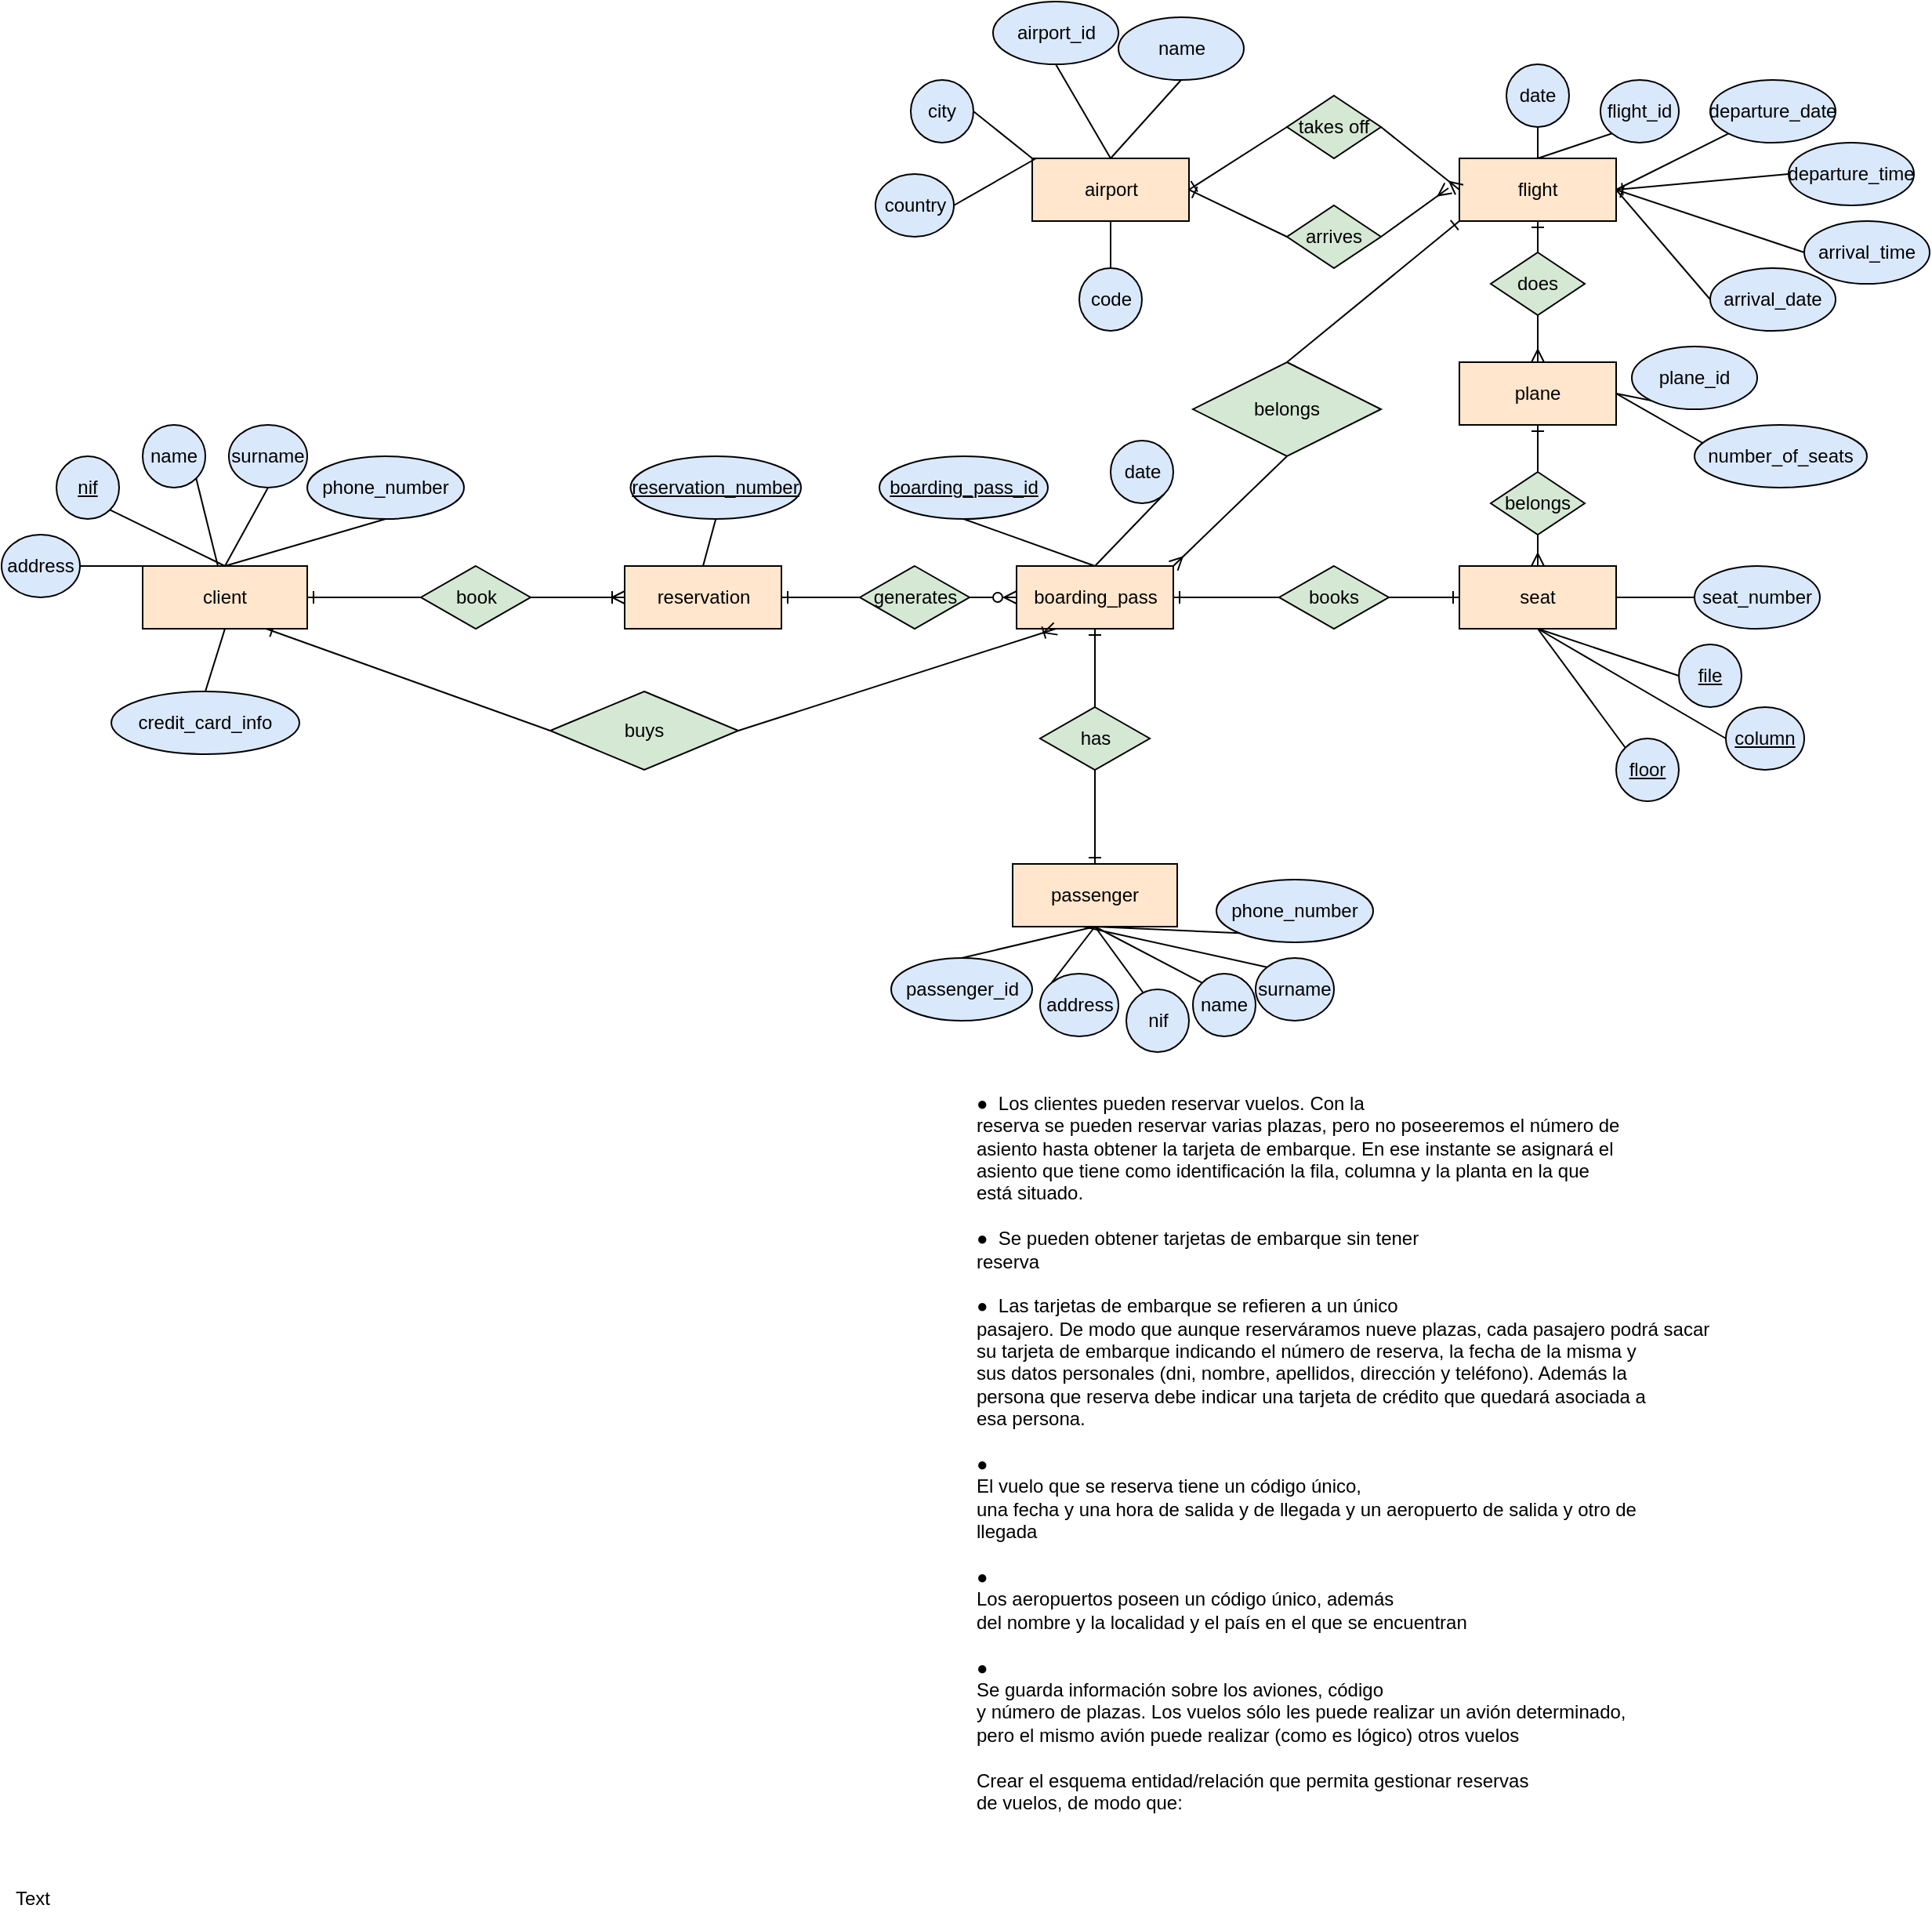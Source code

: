 <mxfile version="12.4.2" type="device" pages="1"><diagram id="YPiAb-0Jliq-BiaO1M0N" name="Página-1"><mxGraphModel dx="2249" dy="1965" grid="1" gridSize="10" guides="1" tooltips="1" connect="1" arrows="1" fold="1" page="1" pageScale="1" pageWidth="827" pageHeight="1169" math="0" shadow="0"><root><mxCell id="0"/><mxCell id="1" parent="0"/><mxCell id="hg5aaU8HKv4OHXxPoz8n-1" value="&lt;br&gt;&lt;br&gt;●&amp;nbsp;&amp;nbsp;Los clientes pueden reservar vuelos. Con la&lt;br&gt;reserva se pueden reservar varias plazas, pero no poseeremos el número de&lt;br&gt;asiento hasta obtener la tarjeta de embarque. En ese instante se asignará el&lt;br&gt;asiento que tiene como identificación la fila, columna y la planta en la que&lt;br&gt;está situado.&lt;br&gt;&lt;br&gt;●&amp;nbsp; Se pueden obtener tarjetas de embarque sin tener&lt;br&gt;reserva&lt;br&gt;&lt;br&gt;●&amp;nbsp;&amp;nbsp;Las tarjetas de embarque se refieren a un único&lt;br&gt;pasajero. De modo que aunque reserváramos nueve plazas, cada pasajero podrá sacar&lt;br&gt;su tarjeta de embarque indicando el número de reserva, la fecha de la misma y&lt;br&gt;sus datos personales (dni, nombre, apellidos, dirección y teléfono). Además la&lt;br&gt;persona que reserva debe indicar una tarjeta de crédito que quedará asociada a&lt;br&gt;esa persona.&lt;br&gt;&lt;br&gt;●&amp;nbsp;&amp;nbsp;&amp;nbsp;&amp;nbsp;&amp;nbsp;&amp;nbsp;&amp;nbsp;&lt;br&gt;El vuelo que se reserva tiene un código único,&lt;br&gt;una fecha y una hora de salida y de llegada y un aeropuerto de salida y otro de&lt;br&gt;llegada&lt;br&gt;&lt;br&gt;●&amp;nbsp;&amp;nbsp;&amp;nbsp;&amp;nbsp;&amp;nbsp;&amp;nbsp;&amp;nbsp;&lt;br&gt;Los aeropuertos poseen un código único, además&lt;br&gt;del nombre y la localidad y el país en el que se encuentran&lt;br&gt;&lt;br&gt;●&amp;nbsp;&amp;nbsp;&amp;nbsp;&amp;nbsp;&amp;nbsp;&amp;nbsp;&amp;nbsp;&lt;br&gt;Se guarda información sobre los aviones, código&lt;br&gt;y número de plazas. Los vuelos sólo les puede realizar un avión determinado,&lt;br&gt;pero el mismo avión puede realizar (como es lógico) otros vuelos&lt;br&gt;&lt;br&gt;Crear el esquema entidad/relación que permita gestionar reservas&lt;br&gt;de vuelos, de modo que:" style="text;html=1;" parent="1" vertex="1"><mxGeometry x="200" y="500" width="470" height="510" as="geometry"/></mxCell><mxCell id="hg5aaU8HKv4OHXxPoz8n-66" style="edgeStyle=none;rounded=0;orthogonalLoop=1;jettySize=auto;html=1;exitX=0.75;exitY=1;exitDx=0;exitDy=0;entryX=0;entryY=0.5;entryDx=0;entryDy=0;endArrow=none;endFill=0;startArrow=ERone;startFill=0;strokeColor=#000000;" parent="1" source="hg5aaU8HKv4OHXxPoz8n-2" target="hg5aaU8HKv4OHXxPoz8n-64" edge="1"><mxGeometry relative="1" as="geometry"><mxPoint x="-122.5" y="290" as="targetPoint"/></mxGeometry></mxCell><mxCell id="hg5aaU8HKv4OHXxPoz8n-2" value="client" style="whiteSpace=wrap;html=1;align=center;fillColor=#ffe6cc;strokeColor=#000000;" parent="1" vertex="1"><mxGeometry x="-330" y="200" width="105" height="40" as="geometry"/></mxCell><mxCell id="hg5aaU8HKv4OHXxPoz8n-3" value="plane" style="whiteSpace=wrap;html=1;align=center;fillColor=#ffe6cc;strokeColor=#000000;" parent="1" vertex="1"><mxGeometry x="510" y="70" width="100" height="40" as="geometry"/></mxCell><mxCell id="hg5aaU8HKv4OHXxPoz8n-47" style="edgeStyle=orthogonalEdgeStyle;rounded=0;orthogonalLoop=1;jettySize=auto;html=1;exitX=1;exitY=0.5;exitDx=0;exitDy=0;entryX=0;entryY=0.5;entryDx=0;entryDy=0;endArrow=none;endFill=0;startArrow=ERone;startFill=0;fillColor=#d5e8d4;strokeColor=#000000;" parent="1" source="hg5aaU8HKv4OHXxPoz8n-7" target="hg5aaU8HKv4OHXxPoz8n-43" edge="1"><mxGeometry relative="1" as="geometry"/></mxCell><mxCell id="hg5aaU8HKv4OHXxPoz8n-98" style="edgeStyle=none;rounded=0;orthogonalLoop=1;jettySize=auto;html=1;exitX=1;exitY=0;exitDx=0;exitDy=0;entryX=0.5;entryY=1;entryDx=0;entryDy=0;startArrow=ERmany;startFill=0;endArrow=none;endFill=0;fillColor=#d5e8d4;strokeColor=#000000;" parent="1" source="hg5aaU8HKv4OHXxPoz8n-7" target="hg5aaU8HKv4OHXxPoz8n-97" edge="1"><mxGeometry relative="1" as="geometry"/></mxCell><mxCell id="hg5aaU8HKv4OHXxPoz8n-7" value="boarding_pass" style="whiteSpace=wrap;html=1;align=center;fillColor=#ffe6cc;strokeColor=#000000;" parent="1" vertex="1"><mxGeometry x="227.5" y="200" width="100" height="40" as="geometry"/></mxCell><mxCell id="hg5aaU8HKv4OHXxPoz8n-51" style="rounded=0;orthogonalLoop=1;jettySize=auto;html=1;exitX=1;exitY=1;exitDx=0;exitDy=0;entryX=0.5;entryY=0;entryDx=0;entryDy=0;endArrow=none;endFill=0;fillColor=#dae8fc;strokeColor=#000000;" parent="1" source="hg5aaU8HKv4OHXxPoz8n-8" target="hg5aaU8HKv4OHXxPoz8n-2" edge="1"><mxGeometry relative="1" as="geometry"/></mxCell><mxCell id="hg5aaU8HKv4OHXxPoz8n-8" value="&lt;u&gt;nif&lt;/u&gt;" style="ellipse;whiteSpace=wrap;html=1;align=center;fillColor=#dae8fc;strokeColor=#000000;" parent="1" vertex="1"><mxGeometry x="-385" y="130" width="40" height="40" as="geometry"/></mxCell><mxCell id="hg5aaU8HKv4OHXxPoz8n-53" style="edgeStyle=none;rounded=0;orthogonalLoop=1;jettySize=auto;html=1;exitX=1;exitY=1;exitDx=0;exitDy=0;endArrow=none;endFill=0;fillColor=#dae8fc;strokeColor=#000000;" parent="1" source="hg5aaU8HKv4OHXxPoz8n-9" edge="1"><mxGeometry relative="1" as="geometry"><mxPoint x="-282" y="200" as="targetPoint"/></mxGeometry></mxCell><mxCell id="hg5aaU8HKv4OHXxPoz8n-9" value="name" style="ellipse;whiteSpace=wrap;html=1;align=center;fillColor=#dae8fc;strokeColor=#000000;" parent="1" vertex="1"><mxGeometry x="-330" y="110" width="40" height="40" as="geometry"/></mxCell><mxCell id="hg5aaU8HKv4OHXxPoz8n-54" style="edgeStyle=none;rounded=0;orthogonalLoop=1;jettySize=auto;html=1;exitX=0.5;exitY=1;exitDx=0;exitDy=0;entryX=0.5;entryY=0;entryDx=0;entryDy=0;endArrow=none;endFill=0;fillColor=#dae8fc;strokeColor=#000000;" parent="1" source="hg5aaU8HKv4OHXxPoz8n-10" target="hg5aaU8HKv4OHXxPoz8n-2" edge="1"><mxGeometry relative="1" as="geometry"/></mxCell><mxCell id="hg5aaU8HKv4OHXxPoz8n-10" value="surname" style="ellipse;whiteSpace=wrap;html=1;align=center;fillColor=#dae8fc;strokeColor=#000000;" parent="1" vertex="1"><mxGeometry x="-275" y="110" width="50" height="40" as="geometry"/></mxCell><mxCell id="hg5aaU8HKv4OHXxPoz8n-55" style="edgeStyle=none;rounded=0;orthogonalLoop=1;jettySize=auto;html=1;exitX=0.5;exitY=1;exitDx=0;exitDy=0;entryX=0.5;entryY=0;entryDx=0;entryDy=0;endArrow=none;endFill=0;strokeColor=#000000;" parent="1" source="hg5aaU8HKv4OHXxPoz8n-13" target="hg5aaU8HKv4OHXxPoz8n-2" edge="1"><mxGeometry relative="1" as="geometry"/></mxCell><mxCell id="hg5aaU8HKv4OHXxPoz8n-13" value="phone_number" style="ellipse;whiteSpace=wrap;html=1;align=center;fillColor=#dae8fc;strokeColor=#000000;" parent="1" vertex="1"><mxGeometry x="-225" y="130" width="100" height="40" as="geometry"/></mxCell><mxCell id="hg5aaU8HKv4OHXxPoz8n-52" style="edgeStyle=none;rounded=0;orthogonalLoop=1;jettySize=auto;html=1;exitX=1;exitY=0.5;exitDx=0;exitDy=0;entryX=0.5;entryY=0;entryDx=0;entryDy=0;endArrow=none;endFill=0;fillColor=#dae8fc;strokeColor=#000000;" parent="1" source="hg5aaU8HKv4OHXxPoz8n-14" target="hg5aaU8HKv4OHXxPoz8n-2" edge="1"><mxGeometry relative="1" as="geometry"/></mxCell><mxCell id="hg5aaU8HKv4OHXxPoz8n-14" value="address" style="ellipse;whiteSpace=wrap;html=1;align=center;fillColor=#dae8fc;strokeColor=#000000;" parent="1" vertex="1"><mxGeometry x="-420" y="180" width="50" height="40" as="geometry"/></mxCell><mxCell id="hg5aaU8HKv4OHXxPoz8n-15" value="airport" style="whiteSpace=wrap;html=1;align=center;fillColor=#ffe6cc;strokeColor=#000000;" parent="1" vertex="1"><mxGeometry x="237.5" y="-60" width="100" height="40" as="geometry"/></mxCell><mxCell id="hg5aaU8HKv4OHXxPoz8n-16" value="flight" style="whiteSpace=wrap;html=1;align=center;fillColor=#ffe6cc;strokeColor=#000000;" parent="1" vertex="1"><mxGeometry x="510" y="-60" width="100" height="40" as="geometry"/></mxCell><mxCell id="hg5aaU8HKv4OHXxPoz8n-44" style="edgeStyle=orthogonalEdgeStyle;rounded=0;orthogonalLoop=1;jettySize=auto;html=1;exitX=1;exitY=0.5;exitDx=0;exitDy=0;entryX=0;entryY=0.5;entryDx=0;entryDy=0;endArrow=ERoneToMany;endFill=0;fillColor=#d5e8d4;strokeColor=#000000;" parent="1" source="hg5aaU8HKv4OHXxPoz8n-17" target="hg5aaU8HKv4OHXxPoz8n-38" edge="1"><mxGeometry relative="1" as="geometry"><Array as="points"><mxPoint x="-80" y="220"/><mxPoint x="-80" y="220"/></Array></mxGeometry></mxCell><mxCell id="hg5aaU8HKv4OHXxPoz8n-17" value="book" style="shape=rhombus;perimeter=rhombusPerimeter;whiteSpace=wrap;html=1;align=center;fillColor=#d5e8d4;strokeColor=#000000;" parent="1" vertex="1"><mxGeometry x="-152.5" y="200" width="70" height="40" as="geometry"/></mxCell><mxCell id="hg5aaU8HKv4OHXxPoz8n-20" value="" style="fontSize=12;html=1;endArrow=none;endFill=0;entryX=0;entryY=0.5;entryDx=0;entryDy=0;exitX=1;exitY=0.5;exitDx=0;exitDy=0;startArrow=ERone;startFill=0;strokeColor=#000000;" parent="1" source="hg5aaU8HKv4OHXxPoz8n-2" target="hg5aaU8HKv4OHXxPoz8n-17" edge="1"><mxGeometry width="100" height="100" relative="1" as="geometry"><mxPoint x="-270" y="390" as="sourcePoint"/><mxPoint x="-183" y="231" as="targetPoint"/></mxGeometry></mxCell><mxCell id="hg5aaU8HKv4OHXxPoz8n-62" style="edgeStyle=none;rounded=0;orthogonalLoop=1;jettySize=auto;html=1;exitX=0;exitY=0.5;exitDx=0;exitDy=0;entryX=1;entryY=0.5;entryDx=0;entryDy=0;endArrow=none;endFill=0;fillColor=#dae8fc;strokeColor=#000000;" parent="1" source="hg5aaU8HKv4OHXxPoz8n-21" target="hg5aaU8HKv4OHXxPoz8n-42" edge="1"><mxGeometry relative="1" as="geometry"/></mxCell><mxCell id="hg5aaU8HKv4OHXxPoz8n-21" value="seat_number" style="ellipse;whiteSpace=wrap;html=1;align=center;fillColor=#dae8fc;strokeColor=#000000;" parent="1" vertex="1"><mxGeometry x="660" y="200" width="80" height="40" as="geometry"/></mxCell><mxCell id="hg5aaU8HKv4OHXxPoz8n-59" style="edgeStyle=none;rounded=0;orthogonalLoop=1;jettySize=auto;html=1;exitX=0;exitY=0;exitDx=0;exitDy=0;entryX=0.5;entryY=1;entryDx=0;entryDy=0;endArrow=none;endFill=0;fillColor=#dae8fc;strokeColor=#000000;" parent="1" source="hg5aaU8HKv4OHXxPoz8n-22" target="hg5aaU8HKv4OHXxPoz8n-42" edge="1"><mxGeometry relative="1" as="geometry"/></mxCell><mxCell id="hg5aaU8HKv4OHXxPoz8n-22" value="&lt;u&gt;floor&lt;/u&gt;" style="ellipse;whiteSpace=wrap;html=1;align=center;fillColor=#dae8fc;strokeColor=#000000;" parent="1" vertex="1"><mxGeometry x="610" y="310" width="40" height="40" as="geometry"/></mxCell><mxCell id="hg5aaU8HKv4OHXxPoz8n-61" style="edgeStyle=none;rounded=0;orthogonalLoop=1;jettySize=auto;html=1;exitX=0;exitY=0.5;exitDx=0;exitDy=0;endArrow=none;endFill=0;fillColor=#dae8fc;strokeColor=#000000;" parent="1" source="hg5aaU8HKv4OHXxPoz8n-23" edge="1"><mxGeometry relative="1" as="geometry"><mxPoint x="560" y="240" as="targetPoint"/></mxGeometry></mxCell><mxCell id="hg5aaU8HKv4OHXxPoz8n-23" value="&lt;u&gt;column&lt;/u&gt;" style="ellipse;whiteSpace=wrap;html=1;align=center;fillColor=#dae8fc;strokeColor=#000000;" parent="1" vertex="1"><mxGeometry x="680" y="290" width="50" height="40" as="geometry"/></mxCell><mxCell id="hg5aaU8HKv4OHXxPoz8n-78" style="edgeStyle=none;rounded=0;orthogonalLoop=1;jettySize=auto;html=1;exitX=0.5;exitY=1;exitDx=0;exitDy=0;entryX=0.5;entryY=0;entryDx=0;entryDy=0;startArrow=none;startFill=0;endArrow=none;endFill=0;fillColor=#dae8fc;strokeColor=#000000;" parent="1" source="hg5aaU8HKv4OHXxPoz8n-26" target="hg5aaU8HKv4OHXxPoz8n-16" edge="1"><mxGeometry relative="1" as="geometry"/></mxCell><mxCell id="hg5aaU8HKv4OHXxPoz8n-26" value="date" style="ellipse;whiteSpace=wrap;html=1;align=center;fillColor=#dae8fc;strokeColor=#000000;" parent="1" vertex="1"><mxGeometry x="540" y="-120" width="40" height="40" as="geometry"/></mxCell><mxCell id="hg5aaU8HKv4OHXxPoz8n-72" style="edgeStyle=none;rounded=0;orthogonalLoop=1;jettySize=auto;html=1;exitX=0;exitY=1;exitDx=0;exitDy=0;startArrow=none;startFill=0;endArrow=none;endFill=0;entryX=1;entryY=0.5;entryDx=0;entryDy=0;fillColor=#dae8fc;strokeColor=#000000;" parent="1" source="hg5aaU8HKv4OHXxPoz8n-30" target="hg5aaU8HKv4OHXxPoz8n-16" edge="1"><mxGeometry relative="1" as="geometry"/></mxCell><mxCell id="hg5aaU8HKv4OHXxPoz8n-30" value="departure_date" style="ellipse;whiteSpace=wrap;html=1;align=center;fillColor=#dae8fc;strokeColor=#000000;" parent="1" vertex="1"><mxGeometry x="670" y="-110" width="80" height="40" as="geometry"/></mxCell><mxCell id="hg5aaU8HKv4OHXxPoz8n-76" style="edgeStyle=none;rounded=0;orthogonalLoop=1;jettySize=auto;html=1;exitX=0.5;exitY=1;exitDx=0;exitDy=0;entryX=0.5;entryY=0;entryDx=0;entryDy=0;startArrow=none;startFill=0;endArrow=none;endFill=0;fillColor=#dae8fc;strokeColor=#000000;" parent="1" source="hg5aaU8HKv4OHXxPoz8n-31" target="hg5aaU8HKv4OHXxPoz8n-7" edge="1"><mxGeometry relative="1" as="geometry"/></mxCell><mxCell id="hg5aaU8HKv4OHXxPoz8n-31" value="&lt;u&gt;boarding_pass_id&lt;/u&gt;" style="ellipse;whiteSpace=wrap;html=1;align=center;fillColor=#dae8fc;strokeColor=#000000;" parent="1" vertex="1"><mxGeometry x="140" y="130" width="107.5" height="40" as="geometry"/></mxCell><mxCell id="hg5aaU8HKv4OHXxPoz8n-73" style="edgeStyle=none;rounded=0;orthogonalLoop=1;jettySize=auto;html=1;exitX=0;exitY=0.5;exitDx=0;exitDy=0;startArrow=none;startFill=0;endArrow=none;endFill=0;entryX=1;entryY=0.5;entryDx=0;entryDy=0;fillColor=#dae8fc;strokeColor=#000000;" parent="1" source="hg5aaU8HKv4OHXxPoz8n-32" target="hg5aaU8HKv4OHXxPoz8n-16" edge="1"><mxGeometry relative="1" as="geometry"><mxPoint x="610" y="90" as="targetPoint"/></mxGeometry></mxCell><mxCell id="hg5aaU8HKv4OHXxPoz8n-32" value="arrival_date" style="ellipse;whiteSpace=wrap;html=1;align=center;fillColor=#dae8fc;strokeColor=#000000;" parent="1" vertex="1"><mxGeometry x="670" y="10" width="80" height="40" as="geometry"/></mxCell><mxCell id="hg5aaU8HKv4OHXxPoz8n-86" style="edgeStyle=none;rounded=0;orthogonalLoop=1;jettySize=auto;html=1;exitX=0.5;exitY=1;exitDx=0;exitDy=0;entryX=0.5;entryY=0;entryDx=0;entryDy=0;startArrow=none;startFill=0;endArrow=none;endFill=0;strokeColor=#000000;" parent="1" source="hg5aaU8HKv4OHXxPoz8n-33" target="hg5aaU8HKv4OHXxPoz8n-15" edge="1"><mxGeometry relative="1" as="geometry"/></mxCell><mxCell id="hg5aaU8HKv4OHXxPoz8n-33" value="airport_id" style="ellipse;whiteSpace=wrap;html=1;align=center;fillColor=#dae8fc;strokeColor=#000000;" parent="1" vertex="1"><mxGeometry x="212.5" y="-160" width="80" height="40" as="geometry"/></mxCell><mxCell id="hg5aaU8HKv4OHXxPoz8n-80" style="edgeStyle=none;rounded=0;orthogonalLoop=1;jettySize=auto;html=1;exitX=0.5;exitY=1;exitDx=0;exitDy=0;entryX=1;entryY=0.5;entryDx=0;entryDy=0;startArrow=none;startFill=0;endArrow=none;endFill=0;fillColor=#dae8fc;strokeColor=#000000;" parent="1" source="hg5aaU8HKv4OHXxPoz8n-34" target="hg5aaU8HKv4OHXxPoz8n-3" edge="1"><mxGeometry relative="1" as="geometry"/></mxCell><mxCell id="hg5aaU8HKv4OHXxPoz8n-34" value="number_of_seats" style="ellipse;whiteSpace=wrap;html=1;align=center;fillColor=#dae8fc;strokeColor=#000000;" parent="1" vertex="1"><mxGeometry x="660" y="110" width="110" height="40" as="geometry"/></mxCell><mxCell id="hg5aaU8HKv4OHXxPoz8n-79" style="edgeStyle=none;rounded=0;orthogonalLoop=1;jettySize=auto;html=1;exitX=0.5;exitY=1;exitDx=0;exitDy=0;entryX=1;entryY=0.5;entryDx=0;entryDy=0;startArrow=none;startFill=0;endArrow=none;endFill=0;fillColor=#dae8fc;strokeColor=#000000;" parent="1" source="hg5aaU8HKv4OHXxPoz8n-36" target="hg5aaU8HKv4OHXxPoz8n-3" edge="1"><mxGeometry relative="1" as="geometry"/></mxCell><mxCell id="hg5aaU8HKv4OHXxPoz8n-36" value="plane_id" style="ellipse;whiteSpace=wrap;html=1;align=center;fillColor=#dae8fc;strokeColor=#000000;" parent="1" vertex="1"><mxGeometry x="620" y="60" width="80" height="40" as="geometry"/></mxCell><mxCell id="hg5aaU8HKv4OHXxPoz8n-45" style="edgeStyle=orthogonalEdgeStyle;rounded=0;orthogonalLoop=1;jettySize=auto;html=1;exitX=1;exitY=0.5;exitDx=0;exitDy=0;entryX=0;entryY=0.5;entryDx=0;entryDy=0;endArrow=none;endFill=0;startArrow=ERone;startFill=0;strokeColor=#000000;" parent="1" source="hg5aaU8HKv4OHXxPoz8n-38" target="hg5aaU8HKv4OHXxPoz8n-41" edge="1"><mxGeometry relative="1" as="geometry"/></mxCell><mxCell id="hg5aaU8HKv4OHXxPoz8n-127" style="edgeStyle=none;rounded=0;orthogonalLoop=1;jettySize=auto;html=1;exitX=0.5;exitY=1;exitDx=0;exitDy=0;entryX=0.5;entryY=0;entryDx=0;entryDy=0;startArrow=ERone;startFill=0;endArrow=none;endFill=0;strokeColor=#000000;" parent="1" source="hg5aaU8HKv4OHXxPoz8n-7" target="hg5aaU8HKv4OHXxPoz8n-125" edge="1"><mxGeometry relative="1" as="geometry"/></mxCell><mxCell id="hg5aaU8HKv4OHXxPoz8n-38" value="reservation" style="whiteSpace=wrap;html=1;align=center;fillColor=#ffe6cc;strokeColor=#000000;" parent="1" vertex="1"><mxGeometry x="-22.5" y="200" width="100" height="40" as="geometry"/></mxCell><mxCell id="hg5aaU8HKv4OHXxPoz8n-46" style="edgeStyle=orthogonalEdgeStyle;rounded=0;orthogonalLoop=1;jettySize=auto;html=1;exitX=1;exitY=0.5;exitDx=0;exitDy=0;entryX=0;entryY=0.5;entryDx=0;entryDy=0;endArrow=ERzeroToMany;endFill=1;strokeColor=#000000;" parent="1" source="hg5aaU8HKv4OHXxPoz8n-41" target="hg5aaU8HKv4OHXxPoz8n-7" edge="1"><mxGeometry relative="1" as="geometry"/></mxCell><mxCell id="hg5aaU8HKv4OHXxPoz8n-41" value="generates" style="shape=rhombus;perimeter=rhombusPerimeter;whiteSpace=wrap;html=1;align=center;fillColor=#d5e8d4;strokeColor=#000000;" parent="1" vertex="1"><mxGeometry x="127.5" y="200" width="70" height="40" as="geometry"/></mxCell><mxCell id="hg5aaU8HKv4OHXxPoz8n-69" style="edgeStyle=none;rounded=0;orthogonalLoop=1;jettySize=auto;html=1;exitX=0.5;exitY=0;exitDx=0;exitDy=0;entryX=0.5;entryY=1;entryDx=0;entryDy=0;startArrow=ERmany;startFill=0;endArrow=none;endFill=0;fillColor=#dae8fc;strokeColor=#000000;" parent="1" source="hg5aaU8HKv4OHXxPoz8n-42" target="hg5aaU8HKv4OHXxPoz8n-68" edge="1"><mxGeometry relative="1" as="geometry"/></mxCell><mxCell id="hg5aaU8HKv4OHXxPoz8n-42" value="seat" style="whiteSpace=wrap;html=1;align=center;fillColor=#ffe6cc;strokeColor=#000000;" parent="1" vertex="1"><mxGeometry x="510" y="200" width="100" height="40" as="geometry"/></mxCell><mxCell id="hg5aaU8HKv4OHXxPoz8n-48" style="edgeStyle=orthogonalEdgeStyle;rounded=0;orthogonalLoop=1;jettySize=auto;html=1;exitX=1;exitY=0.5;exitDx=0;exitDy=0;entryX=0;entryY=0.5;entryDx=0;entryDy=0;endArrow=ERone;endFill=0;strokeColor=#000000;" parent="1" source="hg5aaU8HKv4OHXxPoz8n-43" target="hg5aaU8HKv4OHXxPoz8n-42" edge="1"><mxGeometry relative="1" as="geometry"/></mxCell><mxCell id="hg5aaU8HKv4OHXxPoz8n-43" value="books" style="shape=rhombus;perimeter=rhombusPerimeter;whiteSpace=wrap;html=1;align=center;fillColor=#d5e8d4;strokeColor=#000000;" parent="1" vertex="1"><mxGeometry x="395" y="200" width="70" height="40" as="geometry"/></mxCell><mxCell id="hg5aaU8HKv4OHXxPoz8n-60" style="edgeStyle=none;rounded=0;orthogonalLoop=1;jettySize=auto;html=1;exitX=0;exitY=0.5;exitDx=0;exitDy=0;endArrow=none;endFill=0;fillColor=#dae8fc;strokeColor=#000000;" parent="1" source="hg5aaU8HKv4OHXxPoz8n-49" edge="1"><mxGeometry relative="1" as="geometry"><mxPoint x="560" y="240" as="targetPoint"/></mxGeometry></mxCell><mxCell id="hg5aaU8HKv4OHXxPoz8n-49" value="&lt;u&gt;file&lt;/u&gt;" style="ellipse;whiteSpace=wrap;html=1;align=center;fillColor=#dae8fc;strokeColor=#000000;" parent="1" vertex="1"><mxGeometry x="650" y="250" width="40" height="40" as="geometry"/></mxCell><mxCell id="hg5aaU8HKv4OHXxPoz8n-67" style="edgeStyle=none;rounded=0;orthogonalLoop=1;jettySize=auto;html=1;exitX=1;exitY=0.5;exitDx=0;exitDy=0;entryX=0.25;entryY=1;entryDx=0;entryDy=0;endArrow=ERoneToMany;endFill=0;strokeColor=#000000;" parent="1" source="hg5aaU8HKv4OHXxPoz8n-64" target="hg5aaU8HKv4OHXxPoz8n-7" edge="1"><mxGeometry relative="1" as="geometry"/></mxCell><mxCell id="hg5aaU8HKv4OHXxPoz8n-64" value="buys" style="shape=rhombus;perimeter=rhombusPerimeter;whiteSpace=wrap;html=1;align=center;fillColor=#d5e8d4;strokeColor=#000000;" parent="1" vertex="1"><mxGeometry x="-70" y="280" width="120" height="50" as="geometry"/></mxCell><mxCell id="hg5aaU8HKv4OHXxPoz8n-70" style="edgeStyle=none;rounded=0;orthogonalLoop=1;jettySize=auto;html=1;exitX=0.5;exitY=0;exitDx=0;exitDy=0;entryX=0.5;entryY=1;entryDx=0;entryDy=0;startArrow=none;startFill=0;endArrow=ERone;endFill=0;fillColor=#dae8fc;strokeColor=#000000;" parent="1" source="hg5aaU8HKv4OHXxPoz8n-68" target="hg5aaU8HKv4OHXxPoz8n-3" edge="1"><mxGeometry relative="1" as="geometry"/></mxCell><mxCell id="hg5aaU8HKv4OHXxPoz8n-68" value="belongs" style="shape=rhombus;perimeter=rhombusPerimeter;whiteSpace=wrap;html=1;align=center;fillColor=#d5e8d4;strokeColor=#000000;" parent="1" vertex="1"><mxGeometry x="530" y="140" width="60" height="40" as="geometry"/></mxCell><mxCell id="hg5aaU8HKv4OHXxPoz8n-74" style="edgeStyle=none;rounded=0;orthogonalLoop=1;jettySize=auto;html=1;exitX=0.5;exitY=0;exitDx=0;exitDy=0;entryX=0.5;entryY=1;entryDx=0;entryDy=0;startArrow=none;startFill=0;endArrow=ERone;endFill=0;fillColor=#dae8fc;strokeColor=#000000;" parent="1" source="hg5aaU8HKv4OHXxPoz8n-71" target="hg5aaU8HKv4OHXxPoz8n-16" edge="1"><mxGeometry relative="1" as="geometry"/></mxCell><mxCell id="hg5aaU8HKv4OHXxPoz8n-75" style="edgeStyle=none;rounded=0;orthogonalLoop=1;jettySize=auto;html=1;exitX=0.5;exitY=1;exitDx=0;exitDy=0;entryX=0.5;entryY=0;entryDx=0;entryDy=0;startArrow=none;startFill=0;endArrow=ERmany;endFill=0;fillColor=#dae8fc;strokeColor=#000000;" parent="1" source="hg5aaU8HKv4OHXxPoz8n-71" target="hg5aaU8HKv4OHXxPoz8n-3" edge="1"><mxGeometry relative="1" as="geometry"/></mxCell><mxCell id="hg5aaU8HKv4OHXxPoz8n-71" value="does" style="shape=rhombus;perimeter=rhombusPerimeter;whiteSpace=wrap;html=1;align=center;fillColor=#d5e8d4;strokeColor=#000000;" parent="1" vertex="1"><mxGeometry x="530" width="60" height="40" as="geometry"/></mxCell><mxCell id="hg5aaU8HKv4OHXxPoz8n-84" style="edgeStyle=none;rounded=0;orthogonalLoop=1;jettySize=auto;html=1;exitX=0;exitY=0.5;exitDx=0;exitDy=0;entryX=1;entryY=0.5;entryDx=0;entryDy=0;startArrow=none;startFill=0;endArrow=ERone;endFill=0;strokeColor=#000000;" parent="1" source="hg5aaU8HKv4OHXxPoz8n-81" target="hg5aaU8HKv4OHXxPoz8n-15" edge="1"><mxGeometry relative="1" as="geometry"/></mxCell><mxCell id="hg5aaU8HKv4OHXxPoz8n-85" style="edgeStyle=none;rounded=0;orthogonalLoop=1;jettySize=auto;html=1;exitX=1;exitY=0.5;exitDx=0;exitDy=0;entryX=0;entryY=0.5;entryDx=0;entryDy=0;startArrow=none;startFill=0;endArrow=ERmany;endFill=0;strokeColor=#000000;" parent="1" source="hg5aaU8HKv4OHXxPoz8n-81" target="hg5aaU8HKv4OHXxPoz8n-16" edge="1"><mxGeometry relative="1" as="geometry"/></mxCell><mxCell id="hg5aaU8HKv4OHXxPoz8n-81" value="takes off" style="shape=rhombus;perimeter=rhombusPerimeter;whiteSpace=wrap;html=1;align=center;fillColor=#d5e8d4;strokeColor=#000000;" parent="1" vertex="1"><mxGeometry x="400" y="-100" width="60" height="40" as="geometry"/></mxCell><mxCell id="hg5aaU8HKv4OHXxPoz8n-99" style="edgeStyle=none;rounded=0;orthogonalLoop=1;jettySize=auto;html=1;exitX=0.5;exitY=0;exitDx=0;exitDy=0;entryX=0;entryY=1;entryDx=0;entryDy=0;startArrow=none;startFill=0;endArrow=ERone;endFill=0;strokeColor=#000000;" parent="1" source="hg5aaU8HKv4OHXxPoz8n-97" target="hg5aaU8HKv4OHXxPoz8n-16" edge="1"><mxGeometry relative="1" as="geometry"/></mxCell><mxCell id="hg5aaU8HKv4OHXxPoz8n-97" value="belongs" style="shape=rhombus;perimeter=rhombusPerimeter;whiteSpace=wrap;html=1;align=center;fillColor=#d5e8d4;strokeColor=#000000;" parent="1" vertex="1"><mxGeometry x="340" y="70" width="120" height="60" as="geometry"/></mxCell><mxCell id="hg5aaU8HKv4OHXxPoz8n-101" style="edgeStyle=none;rounded=0;orthogonalLoop=1;jettySize=auto;html=1;exitX=0.5;exitY=1;exitDx=0;exitDy=0;entryX=0.5;entryY=0;entryDx=0;entryDy=0;startArrow=none;startFill=0;endArrow=none;endFill=0;strokeColor=#000000;" parent="1" source="hg5aaU8HKv4OHXxPoz8n-100" target="hg5aaU8HKv4OHXxPoz8n-38" edge="1"><mxGeometry relative="1" as="geometry"><mxPoint x="57.5" y="205" as="targetPoint"/></mxGeometry></mxCell><mxCell id="hg5aaU8HKv4OHXxPoz8n-100" value="&lt;u&gt;reservation_number&lt;/u&gt;" style="ellipse;whiteSpace=wrap;html=1;align=center;fillColor=#dae8fc;strokeColor=#000000;" parent="1" vertex="1"><mxGeometry x="-18.75" y="130" width="108.75" height="40" as="geometry"/></mxCell><mxCell id="hg5aaU8HKv4OHXxPoz8n-107" style="edgeStyle=none;rounded=0;orthogonalLoop=1;jettySize=auto;html=1;exitX=0;exitY=1;exitDx=0;exitDy=0;entryX=0.5;entryY=0;entryDx=0;entryDy=0;startArrow=none;startFill=0;endArrow=none;endFill=0;fillColor=#dae8fc;strokeColor=#000000;" parent="1" source="hg5aaU8HKv4OHXxPoz8n-105" target="hg5aaU8HKv4OHXxPoz8n-16" edge="1"><mxGeometry relative="1" as="geometry"/></mxCell><mxCell id="hg5aaU8HKv4OHXxPoz8n-105" value="flight_id" style="ellipse;whiteSpace=wrap;html=1;align=center;fillColor=#dae8fc;strokeColor=#000000;" parent="1" vertex="1"><mxGeometry x="600" y="-110" width="50" height="40" as="geometry"/></mxCell><mxCell id="hg5aaU8HKv4OHXxPoz8n-109" style="edgeStyle=none;rounded=0;orthogonalLoop=1;jettySize=auto;html=1;exitX=0.5;exitY=1;exitDx=0;exitDy=0;entryX=0.5;entryY=0;entryDx=0;entryDy=0;startArrow=none;startFill=0;endArrow=none;endFill=0;strokeColor=#000000;" parent="1" source="hg5aaU8HKv4OHXxPoz8n-108" target="hg5aaU8HKv4OHXxPoz8n-15" edge="1"><mxGeometry relative="1" as="geometry"/></mxCell><mxCell id="hg5aaU8HKv4OHXxPoz8n-108" value="name" style="ellipse;whiteSpace=wrap;html=1;align=center;fillColor=#dae8fc;strokeColor=#000000;" parent="1" vertex="1"><mxGeometry x="292.5" y="-150" width="80" height="40" as="geometry"/></mxCell><mxCell id="uE0i5VYyGcmZoHmcaxq1-31" style="edgeStyle=none;rounded=0;orthogonalLoop=1;jettySize=auto;html=1;exitX=1;exitY=0.5;exitDx=0;exitDy=0;entryX=0;entryY=0;entryDx=0;entryDy=0;startArrow=none;startFill=0;endArrow=none;endFill=0;" edge="1" parent="1" source="hg5aaU8HKv4OHXxPoz8n-113" target="hg5aaU8HKv4OHXxPoz8n-15"><mxGeometry relative="1" as="geometry"/></mxCell><mxCell id="hg5aaU8HKv4OHXxPoz8n-113" value="city" style="ellipse;whiteSpace=wrap;html=1;align=center;fillColor=#dae8fc;strokeColor=#000000;" parent="1" vertex="1"><mxGeometry x="160" y="-110" width="40" height="40" as="geometry"/></mxCell><mxCell id="uE0i5VYyGcmZoHmcaxq1-32" style="edgeStyle=none;rounded=0;orthogonalLoop=1;jettySize=auto;html=1;exitX=1;exitY=0.5;exitDx=0;exitDy=0;startArrow=none;startFill=0;endArrow=none;endFill=0;" edge="1" parent="1" source="hg5aaU8HKv4OHXxPoz8n-117"><mxGeometry relative="1" as="geometry"><mxPoint x="240" y="-60" as="targetPoint"/></mxGeometry></mxCell><mxCell id="hg5aaU8HKv4OHXxPoz8n-117" value="country" style="ellipse;whiteSpace=wrap;html=1;align=center;fillColor=#dae8fc;strokeColor=#000000;" parent="1" vertex="1"><mxGeometry x="137.5" y="-50" width="50" height="40" as="geometry"/></mxCell><mxCell id="hg5aaU8HKv4OHXxPoz8n-120" value="passenger" style="whiteSpace=wrap;html=1;align=center;fillColor=#ffe6cc;strokeColor=#000000;" parent="1" vertex="1"><mxGeometry x="225" y="390" width="105" height="40" as="geometry"/></mxCell><mxCell id="hg5aaU8HKv4OHXxPoz8n-128" style="edgeStyle=none;rounded=0;orthogonalLoop=1;jettySize=auto;html=1;exitX=0.5;exitY=1;exitDx=0;exitDy=0;entryX=0.5;entryY=0;entryDx=0;entryDy=0;startArrow=none;startFill=0;endArrow=ERone;endFill=0;strokeColor=#000000;" parent="1" source="hg5aaU8HKv4OHXxPoz8n-125" target="hg5aaU8HKv4OHXxPoz8n-120" edge="1"><mxGeometry relative="1" as="geometry"/></mxCell><mxCell id="hg5aaU8HKv4OHXxPoz8n-125" value="has" style="shape=rhombus;perimeter=rhombusPerimeter;whiteSpace=wrap;html=1;align=center;fillColor=#d5e8d4;strokeColor=#000000;" parent="1" vertex="1"><mxGeometry x="242.5" y="290" width="70" height="40" as="geometry"/></mxCell><mxCell id="hg5aaU8HKv4OHXxPoz8n-142" value="Text" style="text;html=1;strokeColor=none;fillColor=none;align=center;verticalAlign=middle;whiteSpace=wrap;rounded=0;" parent="1" vertex="1"><mxGeometry x="-420" y="1040" width="40" height="20" as="geometry"/></mxCell><mxCell id="hg5aaU8HKv4OHXxPoz8n-146" value="" style="group;fillColor=none;strokeColor=none;" parent="1" vertex="1" connectable="0"><mxGeometry x="-130" y="289.996" width="60" height="80.004" as="geometry"/></mxCell><mxCell id="hg5aaU8HKv4OHXxPoz8n-152" style="edgeStyle=elbowEdgeStyle;rounded=0;orthogonalLoop=1;jettySize=auto;html=1;startArrow=none;startFill=0;endArrow=none;endFill=0;strokeColor=none;" parent="1" edge="1"><mxGeometry relative="1" as="geometry"><mxPoint x="-74.998" y="299.996" as="sourcePoint"/><mxPoint x="-74.998" y="319.996" as="targetPoint"/></mxGeometry></mxCell><mxCell id="hg5aaU8HKv4OHXxPoz8n-155" style="rounded=0;orthogonalLoop=1;jettySize=auto;html=1;exitX=1;exitY=1;exitDx=0;exitDy=0;entryX=0.5;entryY=0;entryDx=0;entryDy=0;startArrow=none;startFill=0;endArrow=none;endFill=0;strokeColor=#000000;" parent="1" source="hg5aaU8HKv4OHXxPoz8n-153" target="hg5aaU8HKv4OHXxPoz8n-7" edge="1"><mxGeometry relative="1" as="geometry"/></mxCell><mxCell id="hg5aaU8HKv4OHXxPoz8n-153" value="date" style="ellipse;whiteSpace=wrap;html=1;align=center;fillColor=#dae8fc;strokeColor=#000000;" parent="1" vertex="1"><mxGeometry x="287.5" y="120" width="40" height="40" as="geometry"/></mxCell><mxCell id="uE0i5VYyGcmZoHmcaxq1-4" style="rounded=0;orthogonalLoop=1;jettySize=auto;html=1;exitX=0.5;exitY=0;exitDx=0;exitDy=0;entryX=0.5;entryY=1;entryDx=0;entryDy=0;startArrow=none;startFill=0;endArrow=none;endFill=0;" edge="1" parent="1" source="uE0i5VYyGcmZoHmcaxq1-2" target="hg5aaU8HKv4OHXxPoz8n-120"><mxGeometry relative="1" as="geometry"/></mxCell><mxCell id="uE0i5VYyGcmZoHmcaxq1-2" value="passenger_id" style="ellipse;whiteSpace=wrap;html=1;align=center;fillColor=#dae8fc;strokeColor=#000000;" vertex="1" parent="1"><mxGeometry x="147.5" y="450" width="90" height="40" as="geometry"/></mxCell><mxCell id="uE0i5VYyGcmZoHmcaxq1-7" style="rounded=0;orthogonalLoop=1;jettySize=auto;html=1;exitX=1;exitY=1;exitDx=0;exitDy=0;entryX=0.5;entryY=1;entryDx=0;entryDy=0;endArrow=none;endFill=0;fillColor=#dae8fc;strokeColor=#000000;" edge="1" parent="1" source="uE0i5VYyGcmZoHmcaxq1-8" target="hg5aaU8HKv4OHXxPoz8n-120"><mxGeometry relative="1" as="geometry"><mxPoint x="472.5" y="480" as="targetPoint"/></mxGeometry></mxCell><mxCell id="uE0i5VYyGcmZoHmcaxq1-8" value="nif" style="ellipse;whiteSpace=wrap;html=1;align=center;fillColor=#dae8fc;strokeColor=#000000;" vertex="1" parent="1"><mxGeometry x="297.5" y="470" width="40" height="40" as="geometry"/></mxCell><mxCell id="uE0i5VYyGcmZoHmcaxq1-19" style="edgeStyle=none;rounded=0;orthogonalLoop=1;jettySize=auto;html=1;exitX=0;exitY=0;exitDx=0;exitDy=0;entryX=0.5;entryY=1;entryDx=0;entryDy=0;startArrow=none;startFill=0;endArrow=none;endFill=0;" edge="1" parent="1" source="uE0i5VYyGcmZoHmcaxq1-10" target="hg5aaU8HKv4OHXxPoz8n-120"><mxGeometry relative="1" as="geometry"/></mxCell><mxCell id="uE0i5VYyGcmZoHmcaxq1-10" value="name" style="ellipse;whiteSpace=wrap;html=1;align=center;fillColor=#dae8fc;strokeColor=#000000;" vertex="1" parent="1"><mxGeometry x="340" y="460" width="40" height="40" as="geometry"/></mxCell><mxCell id="uE0i5VYyGcmZoHmcaxq1-20" style="edgeStyle=none;rounded=0;orthogonalLoop=1;jettySize=auto;html=1;exitX=0;exitY=0;exitDx=0;exitDy=0;startArrow=none;startFill=0;endArrow=none;endFill=0;" edge="1" parent="1" source="uE0i5VYyGcmZoHmcaxq1-12"><mxGeometry relative="1" as="geometry"><mxPoint x="270" y="430" as="targetPoint"/></mxGeometry></mxCell><mxCell id="uE0i5VYyGcmZoHmcaxq1-12" value="surname" style="ellipse;whiteSpace=wrap;html=1;align=center;fillColor=#dae8fc;strokeColor=#000000;" vertex="1" parent="1"><mxGeometry x="380" y="450" width="50" height="40" as="geometry"/></mxCell><mxCell id="uE0i5VYyGcmZoHmcaxq1-21" style="edgeStyle=none;rounded=0;orthogonalLoop=1;jettySize=auto;html=1;exitX=0;exitY=1;exitDx=0;exitDy=0;entryX=0.5;entryY=1;entryDx=0;entryDy=0;startArrow=none;startFill=0;endArrow=none;endFill=0;" edge="1" parent="1" source="uE0i5VYyGcmZoHmcaxq1-14" target="hg5aaU8HKv4OHXxPoz8n-120"><mxGeometry relative="1" as="geometry"/></mxCell><mxCell id="uE0i5VYyGcmZoHmcaxq1-14" value="phone_number" style="ellipse;whiteSpace=wrap;html=1;align=center;fillColor=#dae8fc;strokeColor=#000000;" vertex="1" parent="1"><mxGeometry x="355" y="400" width="100" height="40" as="geometry"/></mxCell><mxCell id="uE0i5VYyGcmZoHmcaxq1-18" style="edgeStyle=none;rounded=0;orthogonalLoop=1;jettySize=auto;html=1;exitX=0;exitY=0;exitDx=0;exitDy=0;entryX=0.5;entryY=1;entryDx=0;entryDy=0;startArrow=none;startFill=0;endArrow=none;endFill=0;" edge="1" parent="1" source="uE0i5VYyGcmZoHmcaxq1-16" target="hg5aaU8HKv4OHXxPoz8n-120"><mxGeometry relative="1" as="geometry"/></mxCell><mxCell id="uE0i5VYyGcmZoHmcaxq1-16" value="address" style="ellipse;whiteSpace=wrap;html=1;align=center;fillColor=#dae8fc;strokeColor=#000000;" vertex="1" parent="1"><mxGeometry x="242.5" y="460" width="50" height="40" as="geometry"/></mxCell><mxCell id="uE0i5VYyGcmZoHmcaxq1-22" value="arrives" style="shape=rhombus;perimeter=rhombusPerimeter;whiteSpace=wrap;html=1;align=center;fillColor=#d5e8d4;strokeColor=#000000;" vertex="1" parent="1"><mxGeometry x="400" y="-30" width="60" height="40" as="geometry"/></mxCell><mxCell id="uE0i5VYyGcmZoHmcaxq1-23" style="edgeStyle=none;rounded=0;orthogonalLoop=1;jettySize=auto;html=1;exitX=0;exitY=0.5;exitDx=0;exitDy=0;entryX=1;entryY=0.5;entryDx=0;entryDy=0;startArrow=none;startFill=0;endArrow=ERone;endFill=0;strokeColor=#000000;" edge="1" parent="1" source="uE0i5VYyGcmZoHmcaxq1-22" target="hg5aaU8HKv4OHXxPoz8n-15"><mxGeometry relative="1" as="geometry"><mxPoint x="410" y="-70" as="sourcePoint"/><mxPoint x="347.5" y="-30" as="targetPoint"/></mxGeometry></mxCell><mxCell id="uE0i5VYyGcmZoHmcaxq1-24" style="edgeStyle=none;rounded=0;orthogonalLoop=1;jettySize=auto;html=1;exitX=1;exitY=0.5;exitDx=0;exitDy=0;entryX=-0.07;entryY=0.475;entryDx=0;entryDy=0;startArrow=none;startFill=0;endArrow=ERmany;endFill=0;strokeColor=#000000;entryPerimeter=0;" edge="1" parent="1" source="uE0i5VYyGcmZoHmcaxq1-22" target="hg5aaU8HKv4OHXxPoz8n-16"><mxGeometry relative="1" as="geometry"><mxPoint x="470" y="-70" as="sourcePoint"/><mxPoint x="520" y="-30" as="targetPoint"/></mxGeometry></mxCell><mxCell id="uE0i5VYyGcmZoHmcaxq1-27" style="edgeStyle=none;rounded=0;orthogonalLoop=1;jettySize=auto;html=1;exitX=0;exitY=0.5;exitDx=0;exitDy=0;entryX=1;entryY=0.5;entryDx=0;entryDy=0;startArrow=none;startFill=0;endArrow=ERone;endFill=0;" edge="1" parent="1" source="uE0i5VYyGcmZoHmcaxq1-25" target="hg5aaU8HKv4OHXxPoz8n-16"><mxGeometry relative="1" as="geometry"/></mxCell><mxCell id="uE0i5VYyGcmZoHmcaxq1-25" value="departure_time" style="ellipse;whiteSpace=wrap;html=1;align=center;fillColor=#dae8fc;strokeColor=#000000;" vertex="1" parent="1"><mxGeometry x="720" y="-70" width="80" height="40" as="geometry"/></mxCell><mxCell id="uE0i5VYyGcmZoHmcaxq1-28" style="edgeStyle=none;rounded=0;orthogonalLoop=1;jettySize=auto;html=1;exitX=0;exitY=0.5;exitDx=0;exitDy=0;startArrow=none;startFill=0;endArrow=ERone;endFill=0;" edge="1" parent="1" source="uE0i5VYyGcmZoHmcaxq1-26"><mxGeometry relative="1" as="geometry"><mxPoint x="610" y="-40" as="targetPoint"/></mxGeometry></mxCell><mxCell id="uE0i5VYyGcmZoHmcaxq1-26" value="arrival_time" style="ellipse;whiteSpace=wrap;html=1;align=center;fillColor=#dae8fc;strokeColor=#000000;" vertex="1" parent="1"><mxGeometry x="730" y="-20" width="80" height="40" as="geometry"/></mxCell><mxCell id="uE0i5VYyGcmZoHmcaxq1-30" style="edgeStyle=none;rounded=0;orthogonalLoop=1;jettySize=auto;html=1;exitX=0.5;exitY=0;exitDx=0;exitDy=0;startArrow=none;startFill=0;endArrow=none;endFill=0;" edge="1" parent="1" source="uE0i5VYyGcmZoHmcaxq1-29" target="hg5aaU8HKv4OHXxPoz8n-15"><mxGeometry relative="1" as="geometry"/></mxCell><mxCell id="uE0i5VYyGcmZoHmcaxq1-29" value="code" style="ellipse;whiteSpace=wrap;html=1;align=center;fillColor=#dae8fc;strokeColor=#000000;" vertex="1" parent="1"><mxGeometry x="267.5" y="10" width="40" height="40" as="geometry"/></mxCell><mxCell id="uE0i5VYyGcmZoHmcaxq1-35" style="edgeStyle=none;rounded=0;orthogonalLoop=1;jettySize=auto;html=1;exitX=0.5;exitY=0;exitDx=0;exitDy=0;entryX=0.5;entryY=1;entryDx=0;entryDy=0;startArrow=none;startFill=0;endArrow=none;endFill=0;" edge="1" parent="1" source="uE0i5VYyGcmZoHmcaxq1-33" target="hg5aaU8HKv4OHXxPoz8n-2"><mxGeometry relative="1" as="geometry"/></mxCell><mxCell id="uE0i5VYyGcmZoHmcaxq1-33" value="credit_card_info" style="ellipse;whiteSpace=wrap;html=1;align=center;fillColor=#dae8fc;strokeColor=#000000;" vertex="1" parent="1"><mxGeometry x="-350" y="280" width="120" height="40" as="geometry"/></mxCell></root></mxGraphModel></diagram></mxfile>